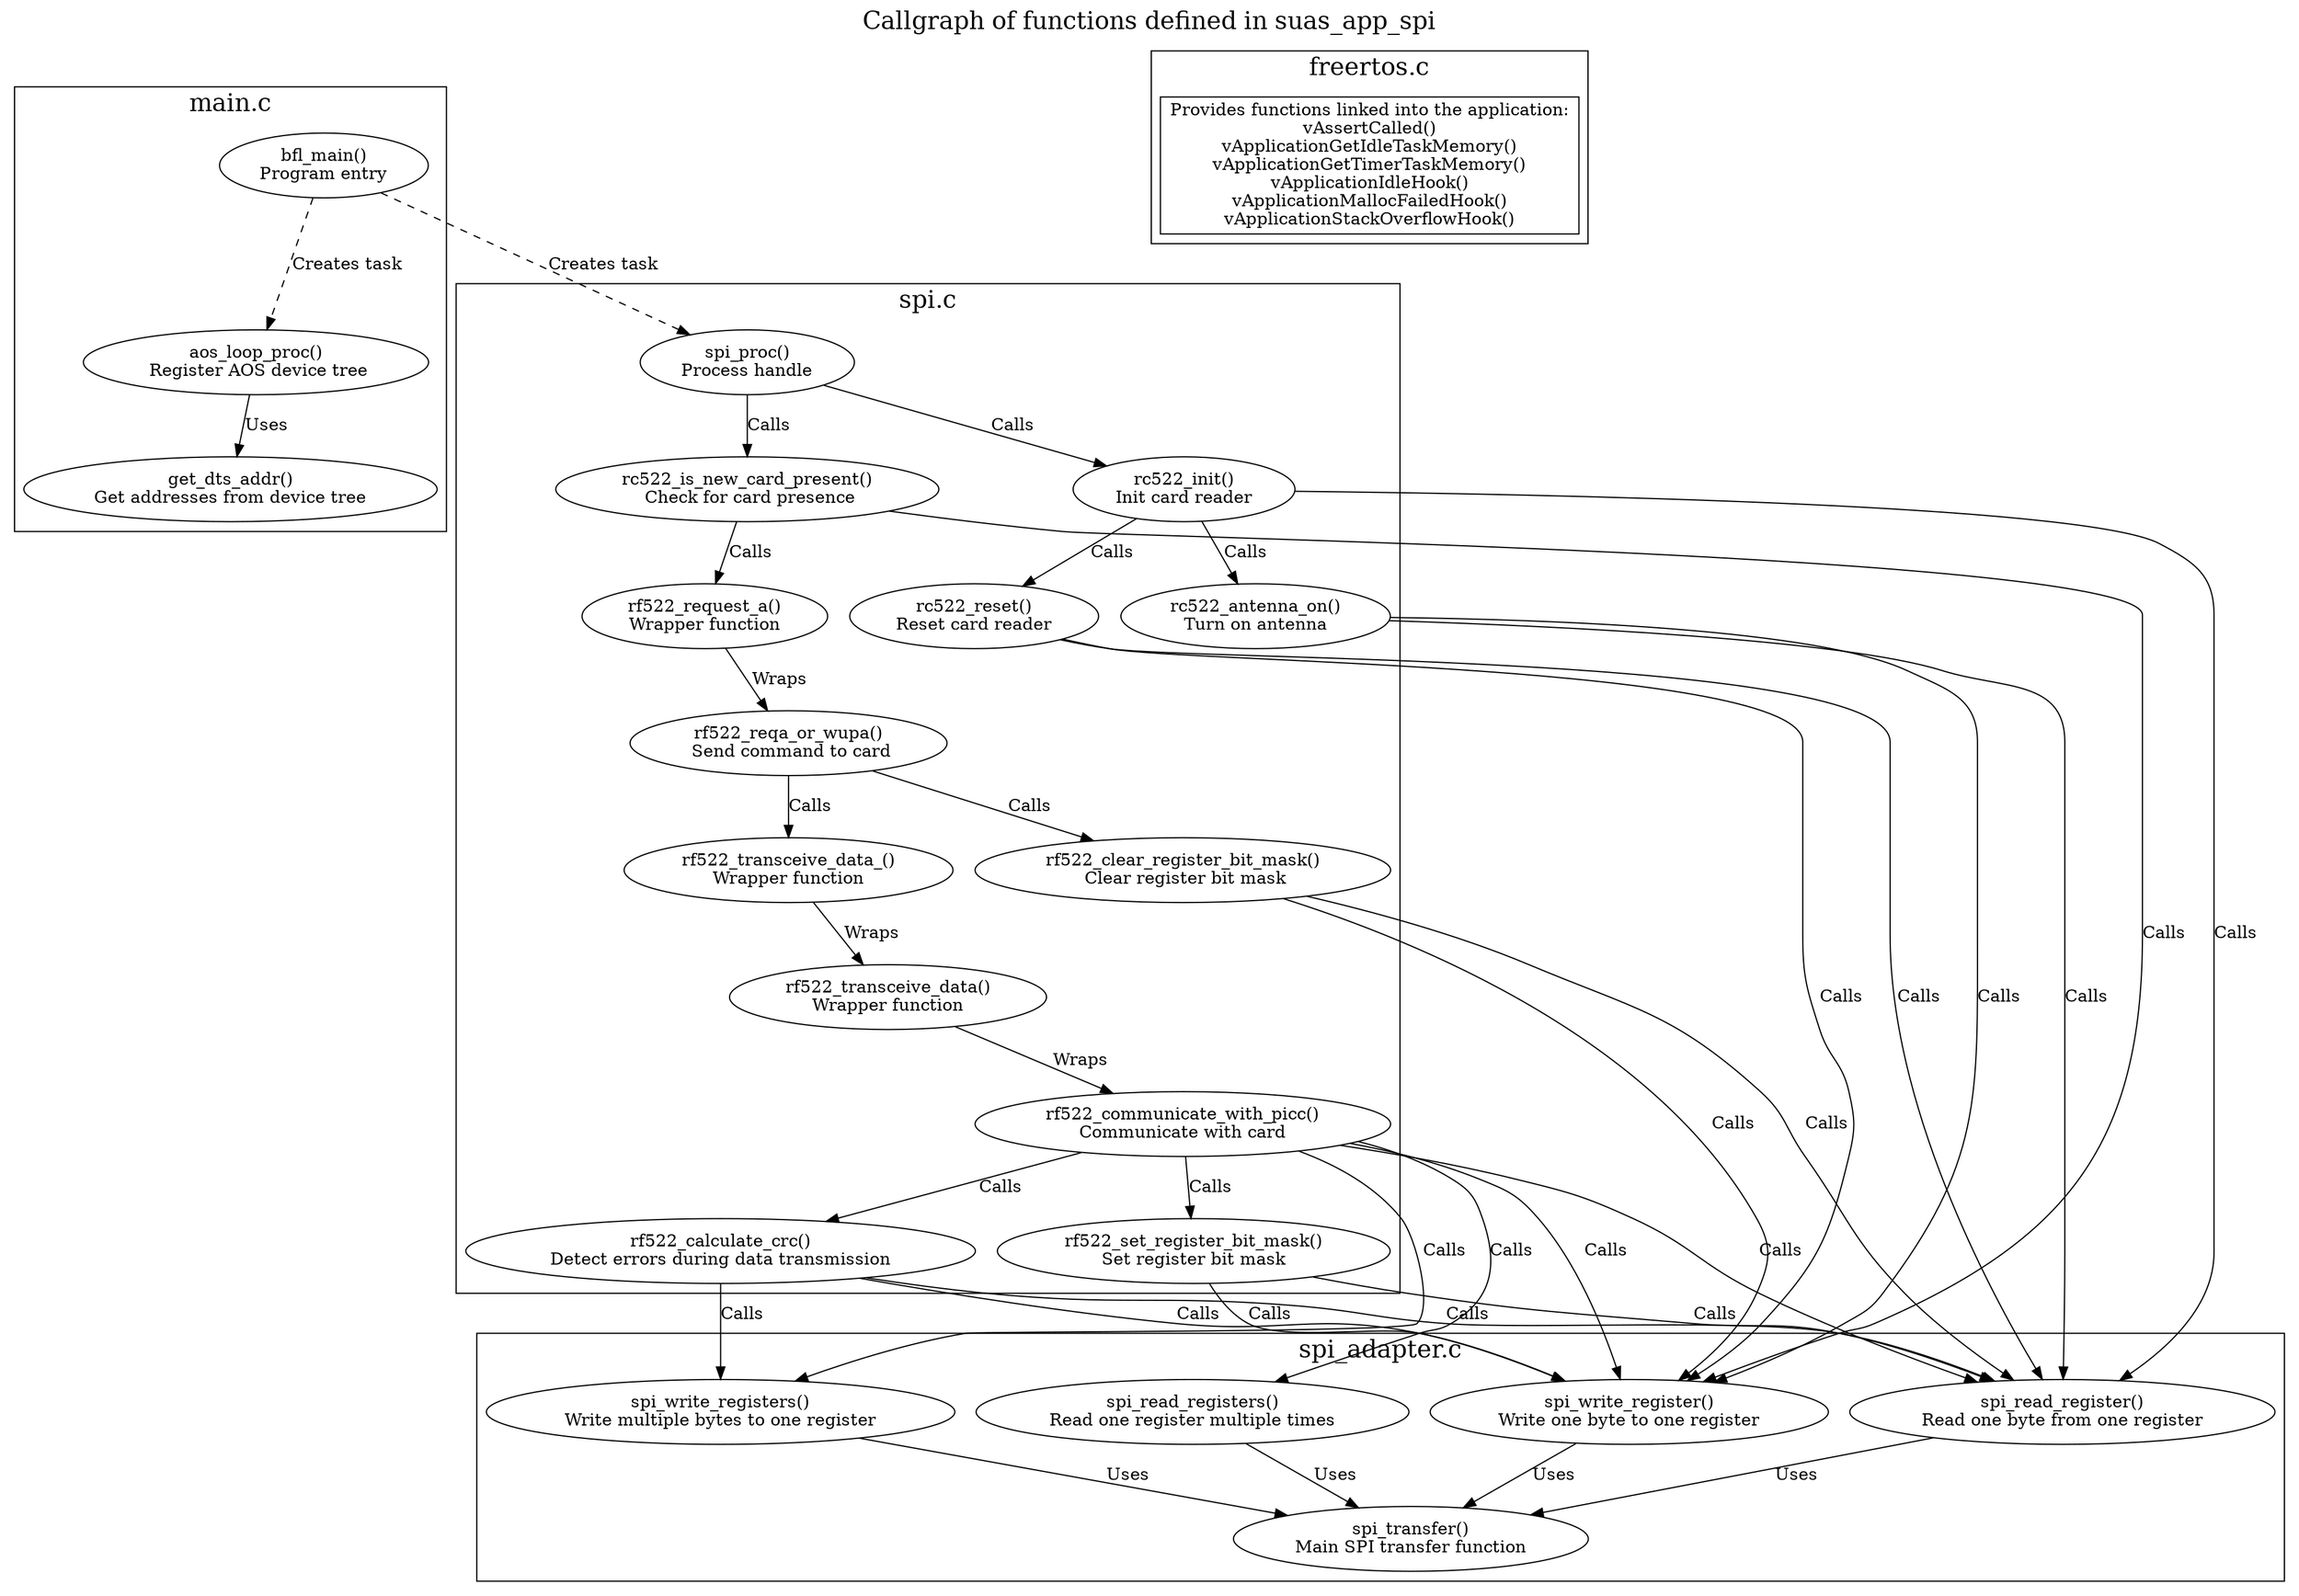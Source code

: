 digraph {
    labelloc="t";
    label="Callgraph of functions defined in suas_app_spi";
    fontsize=20;

    subgraph cluster_main {
        label="main.c";
        aos_loop [label="aos_loop_proc()\n Register AOS device tree"];
        get_dts_addr [label="get_dts_addr()\nGet addresses from device tree"];
        main [label="bfl_main()\nProgram entry"];
    }

    subgraph cluster_spi_adapter {
        label="spi_adapter.c";
        spi_write_registers [label="spi_write_registers()\nWrite multiple bytes to one register"];
        spi_write_register [label="spi_write_register()\nWrite one byte to one register"];
        spi_read_register [label="spi_read_register()\nRead one byte from one register"];
        spi_read_registers [label="spi_read_registers()\nRead one register multiple times"];
        spi_transfer [label="spi_transfer()\nMain SPI transfer function"];
    }

    subgraph cluster_spi {
        label="spi.c";
        spi_proc [label="spi_proc()\nProcess handle"];
        rc522_init [label="rc522_init()\nInit card reader"];
        rc522_is_new_card_present [label="rc522_is_new_card_present()\nCheck for card presence"];
        rc522_reset [label="rc522_reset()\nReset card reader"];
        rc522_antenna_on [label="rc522_antenna_on()\nTurn on antenna"];
        rc522_is_new_card_present [label="rc522_is_new_card_present()\n Check for card presence"];
        rf522_request_a [label="rf522_request_a()\nWrapper function"];
        rf522_reqa_or_wupa [label="rf522_reqa_or_wupa()\n Send command to card"];
        rf522_clear_register_bit_mask [label="rf522_clear_register_bit_mask()\n Clear register bit mask"];
        rf522_transceive_data_ [label="rf522_transceive_data_()\nWrapper function"];
        rf522_transceive_data [label="rf522_transceive_data()\nWrapper function"];
        rf522_communicate_with_picc [label="rf522_communicate_with_picc()\nCommunicate with card"];
        rf522_set_register_bit_mask [label="rf522_set_register_bit_mask()\nSet register bit mask"];
        rf522_calculate_crc [label="rf522_calculate_crc()\nDetect errors during data transmission"];
    }

    subgraph cluster_freertos {
        label="freertos.c";
        "Provides functions linked into the application:\nvAssertCalled()\nvApplicationGetIdleTaskMemory()\nvApplicationGetTimerTaskMemory()\nvApplicationIdleHook()\nvApplicationMallocFailedHook()\nvApplicationStackOverflowHook()" [labeljust=l,shape=rect];
    }

    main -> aos_loop [label="Creates task",style="dashed"];
    main -> spi_proc [label="Creates task",style="dashed"];
    aos_loop -> get_dts_addr [label="Uses"];
    spi_write_registers -> spi_transfer [label="Uses"];
    spi_write_register -> spi_transfer [label="Uses"];
    spi_read_register -> spi_transfer [label="Uses"];
    spi_read_registers -> spi_transfer [label="Uses"];
    spi_proc -> rc522_init [label="Calls"];
    spi_proc -> rc522_is_new_card_present [label="Calls"];

    rc522_init -> rc522_reset [label="Calls"];
    rc522_reset -> spi_write_register [label="Calls"];
    rc522_reset -> spi_read_register [label="Calls"];
    rc522_init -> spi_read_register [label="Calls"];
    rc522_init -> rc522_antenna_on [label="Calls"];
    rc522_antenna_on -> spi_read_register [label="Calls"];
    rc522_antenna_on -> spi_write_register [label="Calls"];
    rc522_is_new_card_present -> spi_write_register [label="Calls"];
    rc522_is_new_card_present -> rf522_request_a [label="Calls"];
    rf522_request_a -> rf522_reqa_or_wupa [label="Wraps"];
    rf522_reqa_or_wupa -> rf522_clear_register_bit_mask [label="Calls"];
    rf522_reqa_or_wupa -> rf522_transceive_data_ [label="Calls"];
    rf522_clear_register_bit_mask -> spi_read_register [label="Calls"];
    rf522_clear_register_bit_mask -> spi_write_register [label="Calls"];
    rf522_transceive_data_ -> rf522_transceive_data [label="Wraps"];
    rf522_transceive_data -> rf522_communicate_with_picc [label="Wraps"];
    rf522_set_register_bit_mask -> spi_read_register [label="Calls"];
    rf522_set_register_bit_mask -> spi_write_register [label="Calls"];
    rf522_communicate_with_picc -> rf522_set_register_bit_mask [label="Calls"];
    rf522_communicate_with_picc -> spi_write_register [label="Calls"];
    rf522_communicate_with_picc -> spi_write_registers [label="Calls"];
    rf522_communicate_with_picc -> spi_read_register [label="Calls"];
    rf522_communicate_with_picc -> spi_read_registers [label="Calls"];
    rf522_communicate_with_picc -> rf522_calculate_crc [label="Calls"];
    rf522_calculate_crc -> spi_write_register [label="Calls"];
    rf522_calculate_crc -> spi_write_registers [label="Calls"];
    rf522_calculate_crc -> spi_read_register [label="Calls"];
}
